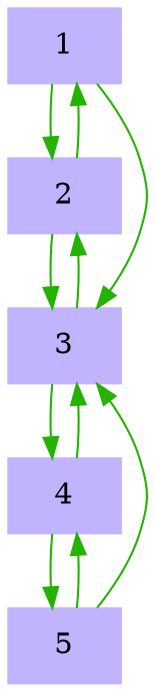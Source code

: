 digraph G {
	1 [shape=box,style=filled,color=".7 .3 1"];
	2 [shape=box,style=filled,color=".7 .3 1"];
	3 [shape=box,style=filled,color=".7 .3 1"];
	4 [shape=box,style=filled,color=".7 .3 1"];
	5 [shape=box,style=filled,color=".7 .3 1"];
	1 -> 2 [color=".3 1 .7"];
	1 -> 3 [color=".3 1 .7"];
	2 -> 1 [color=".3 1 .7"];
	2 -> 3 [color=".3 1 .7"];
	3 -> 2 [color=".3 1 .7"];
	3 -> 4 [color=".3 1 .7"];
	4 -> 3 [color=".3 1 .7"];
	4 -> 5 [color=".3 1 .7"];
	5 -> 3 [color=".3 1 .7"];
	5 -> 4 [color=".3 1 .7"];
}
